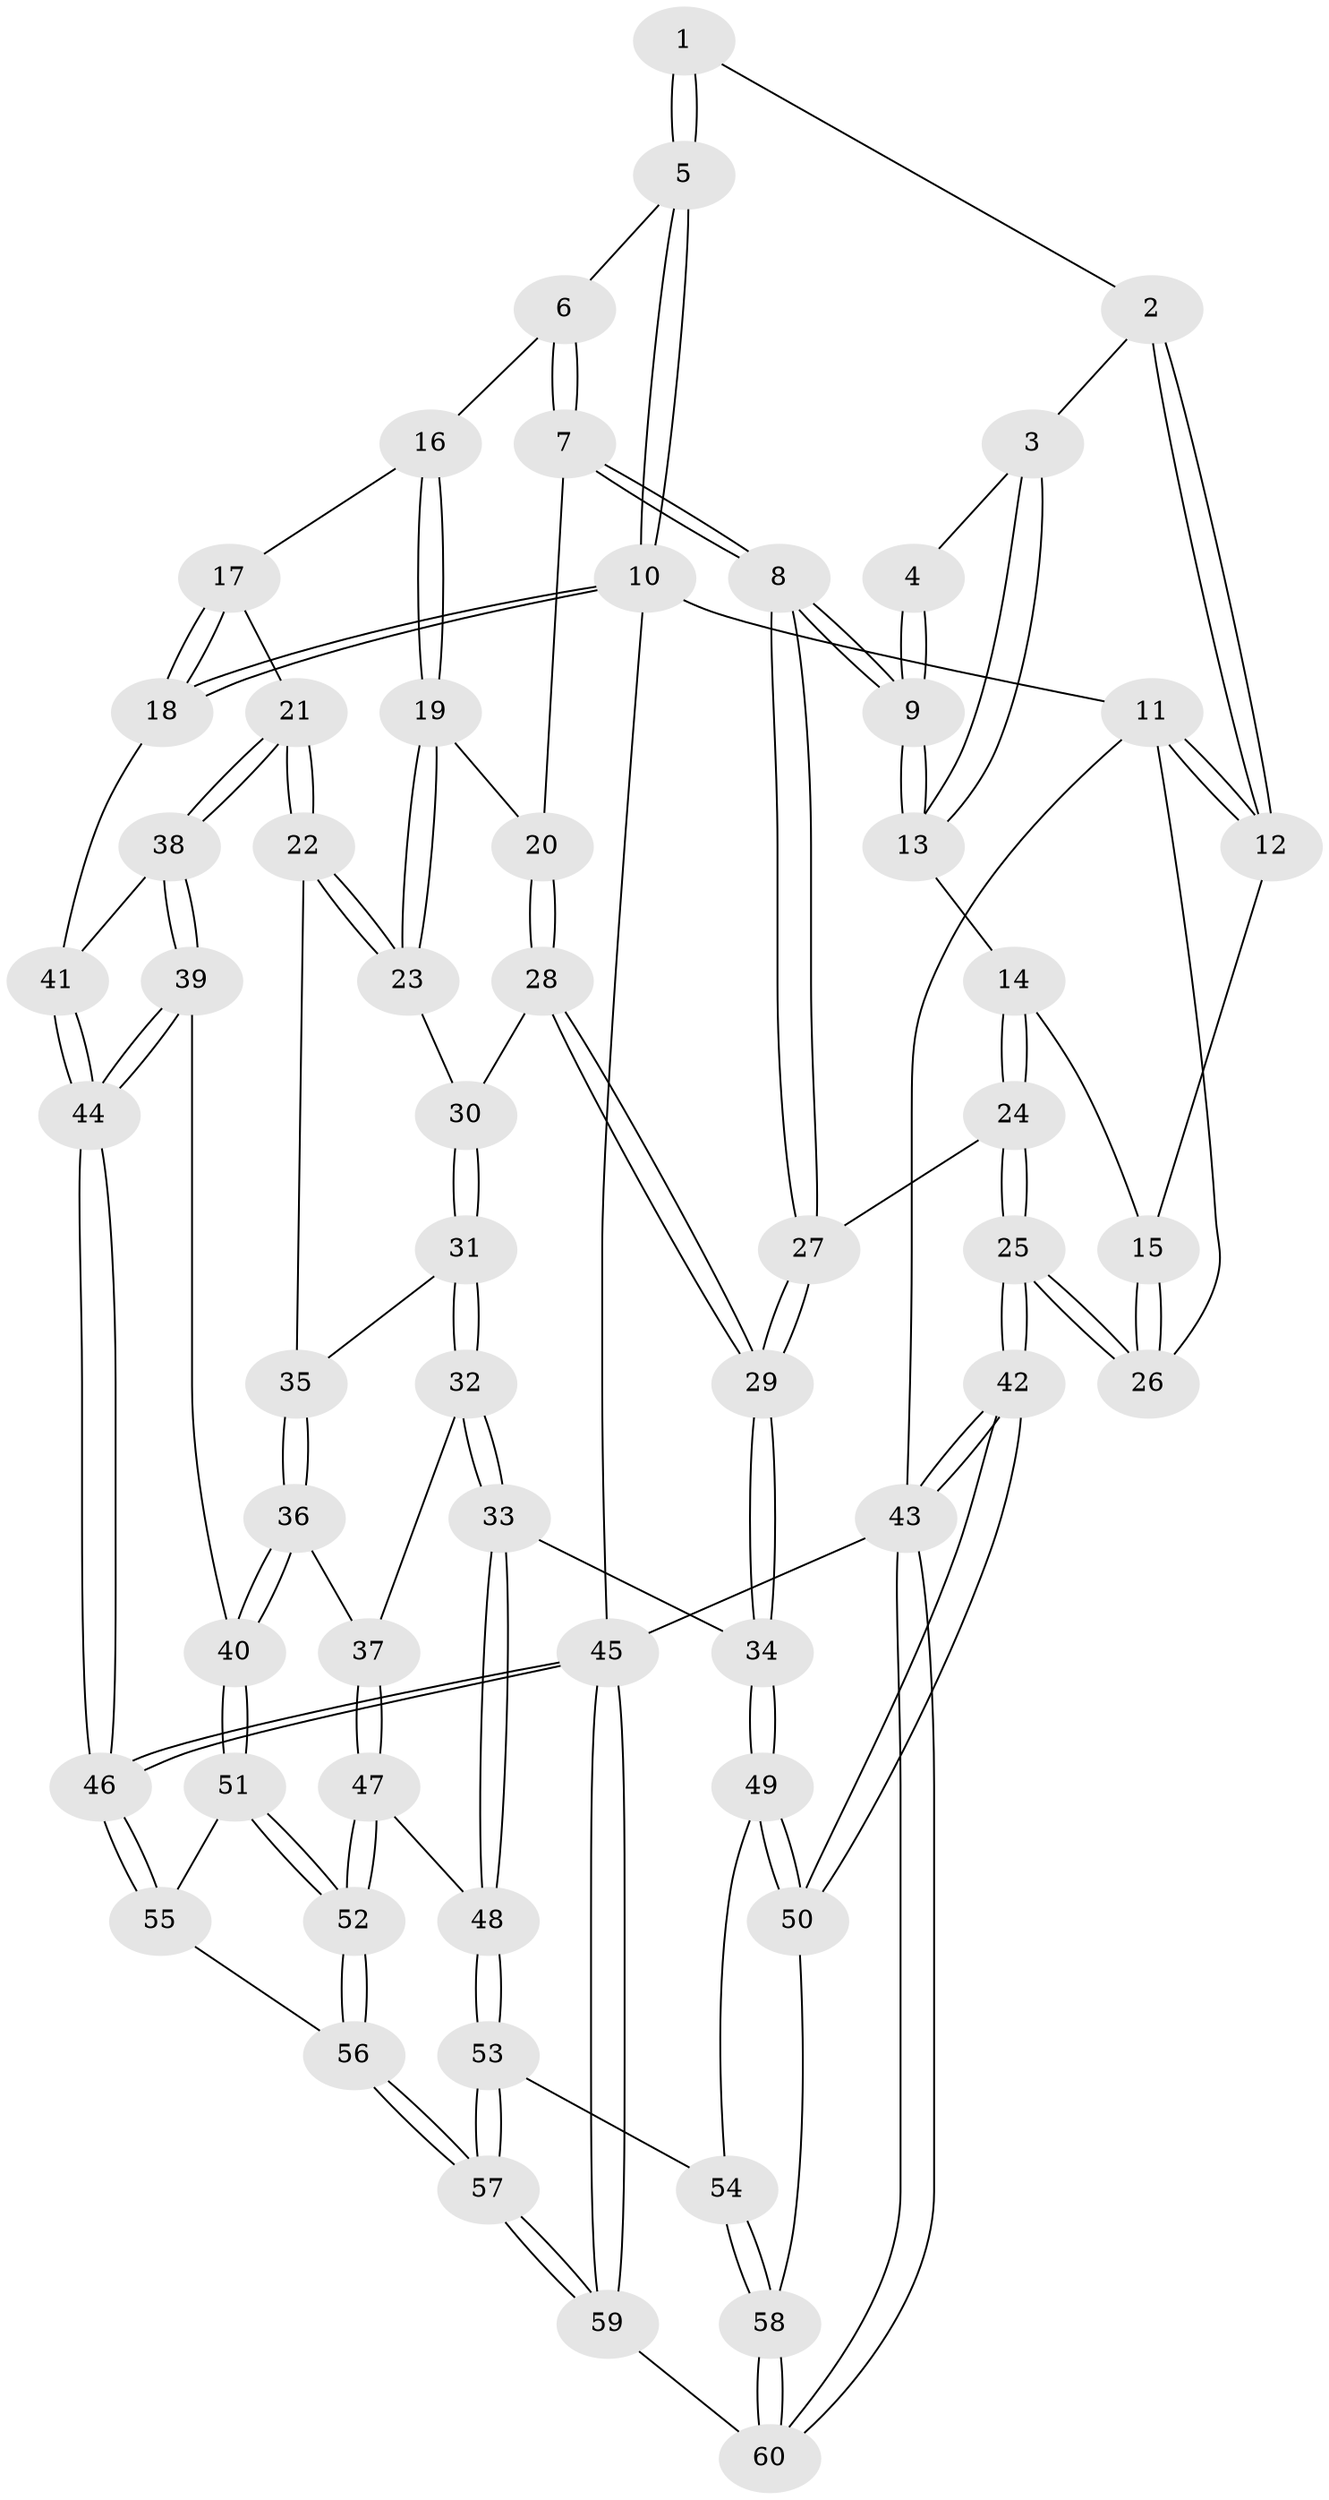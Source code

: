 // Generated by graph-tools (version 1.1) at 2025/27/03/09/25 03:27:03]
// undirected, 60 vertices, 147 edges
graph export_dot {
graph [start="1"]
  node [color=gray90,style=filled];
  1 [pos="+0.5392971827916215+0"];
  2 [pos="+0.11270186674197558+0"];
  3 [pos="+0.2404482976559298+0.1309616147349088"];
  4 [pos="+0.40127412782342076+0.11344046020377334"];
  5 [pos="+0.6752217663285549+0"];
  6 [pos="+0.681090919782242+0"];
  7 [pos="+0.4088884322627331+0.2970218972973781"];
  8 [pos="+0.3693071408179292+0.3042360783788659"];
  9 [pos="+0.3667049524194376+0.3020450056588938"];
  10 [pos="+1+0"];
  11 [pos="+0+0"];
  12 [pos="+0+0"];
  13 [pos="+0.25301622097116067+0.2536104216616951"];
  14 [pos="+0.23903577207152835+0.2594801990190535"];
  15 [pos="+0.1595561631239734+0.2583216255263359"];
  16 [pos="+0.7367621723832067+0.07464503605767019"];
  17 [pos="+0.7667110535085897+0.09776132747232978"];
  18 [pos="+1+0.3148684980422056"];
  19 [pos="+0.6564691037761806+0.2672664828511812"];
  20 [pos="+0.5645691781773783+0.33451435922631106"];
  21 [pos="+0.8321448380131797+0.4289911840824679"];
  22 [pos="+0.7393493983343454+0.40007783965209226"];
  23 [pos="+0.7292197794749544+0.3857362031642065"];
  24 [pos="+0.10799782869556226+0.5489206948341451"];
  25 [pos="+0+0.6371492184520223"];
  26 [pos="+0+0.38605202153419227"];
  27 [pos="+0.3571807133555146+0.5011892163775188"];
  28 [pos="+0.5681676298077756+0.3651193437587392"];
  29 [pos="+0.4473815932321095+0.5842675558381669"];
  30 [pos="+0.60169062602723+0.4124583412661033"];
  31 [pos="+0.6261994584524755+0.45374742772436594"];
  32 [pos="+0.4839262018922732+0.5893058947324761"];
  33 [pos="+0.4606895297171805+0.5906743039496012"];
  34 [pos="+0.44830254121345253+0.5857269977633982"];
  35 [pos="+0.6618748968709424+0.46764817256618685"];
  36 [pos="+0.7077399138841919+0.6141788467943912"];
  37 [pos="+0.666599604934684+0.6220793109444588"];
  38 [pos="+0.9026278274334534+0.48195414684834387"];
  39 [pos="+0.8328050564637113+0.5994461265877559"];
  40 [pos="+0.7933754325747299+0.6341286604017826"];
  41 [pos="+1+0.3679106457505111"];
  42 [pos="+0+0.6772880050478105"];
  43 [pos="+0+1"];
  44 [pos="+1+0.9006526820277286"];
  45 [pos="+1+1"];
  46 [pos="+1+1"];
  47 [pos="+0.5952460768006467+0.7881776926769231"];
  48 [pos="+0.524592949640232+0.7588159132076234"];
  49 [pos="+0.39629932430685805+0.6570190840505958"];
  50 [pos="+0.2740619773530818+0.7734463438493187"];
  51 [pos="+0.7982774309671127+0.7045815552444973"];
  52 [pos="+0.6583889091071942+0.8782445793030245"];
  53 [pos="+0.4592057713767551+0.8292967930053036"];
  54 [pos="+0.4472139922075418+0.8296150043657537"];
  55 [pos="+0.9237865622002385+0.8565549017515214"];
  56 [pos="+0.6553595453952777+0.953276197021045"];
  57 [pos="+0.6253968842273361+1"];
  58 [pos="+0.3326148354412315+0.8679940204470079"];
  59 [pos="+0.6118086214776532+1"];
  60 [pos="+0.3237460407786584+1"];
  1 -- 2;
  1 -- 5;
  1 -- 5;
  2 -- 3;
  2 -- 12;
  2 -- 12;
  3 -- 4;
  3 -- 13;
  3 -- 13;
  4 -- 9;
  4 -- 9;
  5 -- 6;
  5 -- 10;
  5 -- 10;
  6 -- 7;
  6 -- 7;
  6 -- 16;
  7 -- 8;
  7 -- 8;
  7 -- 20;
  8 -- 9;
  8 -- 9;
  8 -- 27;
  8 -- 27;
  9 -- 13;
  9 -- 13;
  10 -- 11;
  10 -- 18;
  10 -- 18;
  10 -- 45;
  11 -- 12;
  11 -- 12;
  11 -- 26;
  11 -- 43;
  12 -- 15;
  13 -- 14;
  14 -- 15;
  14 -- 24;
  14 -- 24;
  15 -- 26;
  15 -- 26;
  16 -- 17;
  16 -- 19;
  16 -- 19;
  17 -- 18;
  17 -- 18;
  17 -- 21;
  18 -- 41;
  19 -- 20;
  19 -- 23;
  19 -- 23;
  20 -- 28;
  20 -- 28;
  21 -- 22;
  21 -- 22;
  21 -- 38;
  21 -- 38;
  22 -- 23;
  22 -- 23;
  22 -- 35;
  23 -- 30;
  24 -- 25;
  24 -- 25;
  24 -- 27;
  25 -- 26;
  25 -- 26;
  25 -- 42;
  25 -- 42;
  27 -- 29;
  27 -- 29;
  28 -- 29;
  28 -- 29;
  28 -- 30;
  29 -- 34;
  29 -- 34;
  30 -- 31;
  30 -- 31;
  31 -- 32;
  31 -- 32;
  31 -- 35;
  32 -- 33;
  32 -- 33;
  32 -- 37;
  33 -- 34;
  33 -- 48;
  33 -- 48;
  34 -- 49;
  34 -- 49;
  35 -- 36;
  35 -- 36;
  36 -- 37;
  36 -- 40;
  36 -- 40;
  37 -- 47;
  37 -- 47;
  38 -- 39;
  38 -- 39;
  38 -- 41;
  39 -- 40;
  39 -- 44;
  39 -- 44;
  40 -- 51;
  40 -- 51;
  41 -- 44;
  41 -- 44;
  42 -- 43;
  42 -- 43;
  42 -- 50;
  42 -- 50;
  43 -- 60;
  43 -- 60;
  43 -- 45;
  44 -- 46;
  44 -- 46;
  45 -- 46;
  45 -- 46;
  45 -- 59;
  45 -- 59;
  46 -- 55;
  46 -- 55;
  47 -- 48;
  47 -- 52;
  47 -- 52;
  48 -- 53;
  48 -- 53;
  49 -- 50;
  49 -- 50;
  49 -- 54;
  50 -- 58;
  51 -- 52;
  51 -- 52;
  51 -- 55;
  52 -- 56;
  52 -- 56;
  53 -- 54;
  53 -- 57;
  53 -- 57;
  54 -- 58;
  54 -- 58;
  55 -- 56;
  56 -- 57;
  56 -- 57;
  57 -- 59;
  57 -- 59;
  58 -- 60;
  58 -- 60;
  59 -- 60;
}
